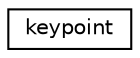 digraph "Graphical Class Hierarchy"
{
  edge [fontname="Helvetica",fontsize="10",labelfontname="Helvetica",labelfontsize="10"];
  node [fontname="Helvetica",fontsize="10",shape=record];
  rankdir="LR";
  Node1 [label="keypoint",height=0.2,width=0.4,color="black", fillcolor="white", style="filled",URL="$structkeypoint.html",tooltip="keypoint structure, related to a keypoint "];
}
